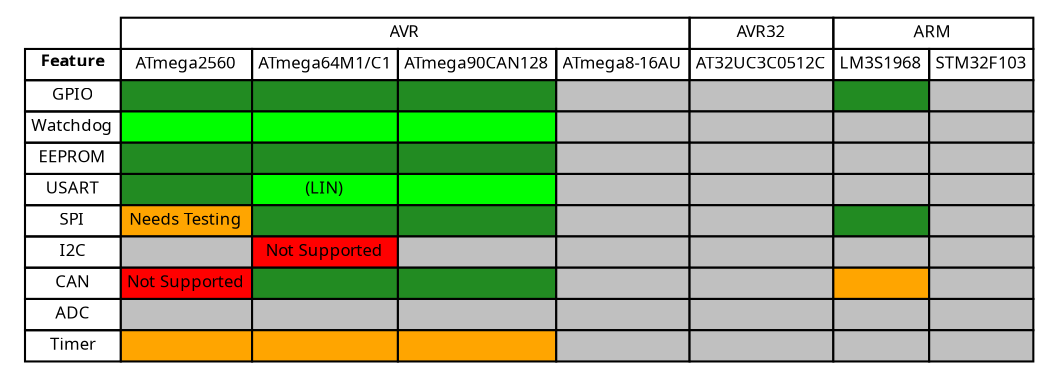 digraph structs {
node [shape=plaintext]
struct1 [label=<
<FONT POINT-SIZE="8" FACE="sans-serif">
<TABLE BORDER="0" CELLBORDER="1" CELLSPACING="0" CELLPADDING="2">

<!-- Implemented and Tested: 	green -->
<!-- Implemented: 		forestgreen -->
<!-- Work-in-progress: 		orange -->
<!-- Started: 			skyblue -->
<!-- Not yet started: 		gray -->
<!-- Not supported: 		red -->


<tr><td color="white"></td>
	<td colspan="4">AVR</td>
	<td colspan="1">AVR32</td>
	<td colspan="2">ARM</td>
</tr>

<tr><td><b>Feature</b></td>
	<td>ATmega2560</td>
	<td>ATmega64M1/C1</td>
	<td>ATmega90CAN128</td>
	<td>ATmega8-16AU</td>
	<td>AT32UC3C0512C</td>
	<td>LM3S1968</td>
	<td>STM32F103</td>
</tr>

<tr><td>GPIO</td>
	<td bgcolor="forestgreen"></td>
	<td bgcolor="forestgreen"></td>
	<td bgcolor="forestgreen"></td>
	<td bgcolor="gray"></td>
	<td bgcolor="gray"></td>
	<td bgcolor="forestgreen"></td>
	<td bgcolor="gray"></td>
</tr>

<tr><td>Watchdog</td>
	<td bgcolor="green"></td>
	<td bgcolor="green"></td>
	<td bgcolor="green"></td>
	<td bgcolor="gray"></td>
	<td bgcolor="gray"></td>
	<td bgcolor="gray"></td>
	<td bgcolor="gray"></td>
</tr>

<tr><td>EEPROM</td>
	<td bgcolor="forestgreen"></td>
	<td bgcolor="forestgreen"></td>
	<td bgcolor="forestgreen"></td>
	<td bgcolor="gray"></td>
	<td bgcolor="gray"></td>
	<td bgcolor="gray"></td>
	<td bgcolor="gray"></td>
</tr>

<tr><td>USART</td>
	<td bgcolor="forestgreen"></td>
	<td bgcolor="green">(LIN)</td>
	<td bgcolor="green"></td>
	<td bgcolor="gray"></td>
	<td bgcolor="gray"></td>
	<td bgcolor="gray"></td>
	<td bgcolor="gray"></td>
</tr>

<tr><td>SPI</td>
	<td bgcolor="orange">Needs Testing</td>
	<td bgcolor="forestgreen"></td>
	<td bgcolor="forestgreen"></td>
	<td bgcolor="gray"></td>
	<td bgcolor="gray"></td>
	<td bgcolor="forestgreen"></td>
	<td bgcolor="gray"></td>
</tr>

<tr><td>I2C</td>
	<td bgcolor="gray"></td>
	<td bgcolor="red">Not Supported</td>
	<td bgcolor="gray"></td>
	<td bgcolor="gray"></td>
	<td bgcolor="gray"></td>
	<td bgcolor="gray"></td>
	<td bgcolor="gray"></td>
</tr>

<tr><td>CAN</td>
	<td bgcolor="red">Not Supported</td>
	<td bgcolor="forestgreen"></td>
	<td bgcolor="forestgreen"></td>
	<td bgcolor="gray"></td>
	<td bgcolor="gray"></td>
	<td bgcolor="orange"></td>
	<td bgcolor="gray"></td>
</tr>

<tr><td>ADC</td>
	<td bgcolor="gray"></td>
	<td bgcolor="gray"></td>
	<td bgcolor="gray"></td>
	<td bgcolor="gray"></td>
	<td bgcolor="gray"></td>
	<td bgcolor="gray"></td>
	<td bgcolor="gray"></td>
</tr>

<tr><td>Timer</td>
	<td bgcolor="orange"></td>
	<td bgcolor="orange"></td>
	<td bgcolor="orange"></td>
	<td bgcolor="gray"></td>
	<td bgcolor="gray"></td>
	<td bgcolor="gray"></td>
	<td bgcolor="gray"></td>
</tr>

</TABLE></FONT>
>];
}